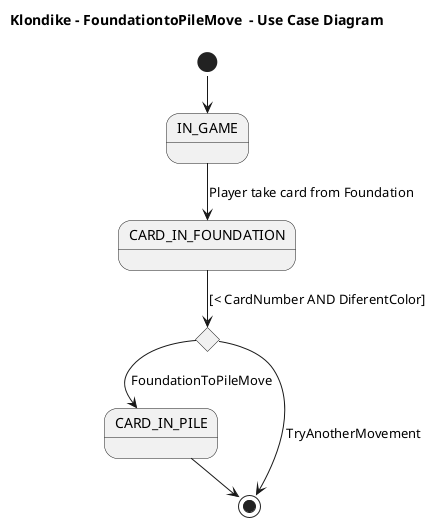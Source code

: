 @startuml UCFoundationtoPileMove
!pragma layout smetana
title Klondike - FoundationtoPileMove  - Use Case Diagram

state IN_GAME
state CARD_IN_FOUNDATION
state if <<choice>>
state CARD_IN_PILE

[*] --> IN_GAME
IN_GAME --> CARD_IN_FOUNDATION: Player take card from Foundation
CARD_IN_FOUNDATION --> if: [< CardNumber AND DiferentColor]
if --> CARD_IN_PILE: FoundationToPileMove
if --> [*]: TryAnotherMovement
CARD_IN_PILE--> [*]

@enduml
